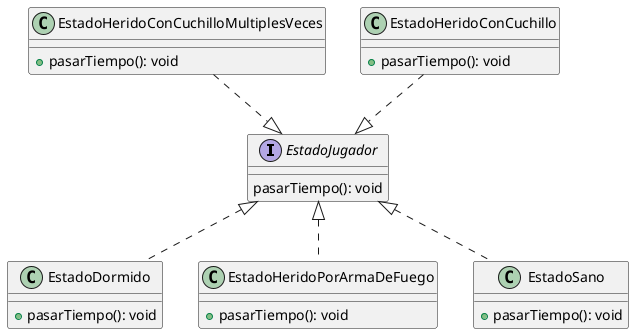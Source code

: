 @startuml

interface EstadoJugador{
    pasarTiempo(): void
}
class EstadoDormido{
    +pasarTiempo(): void
}
class EstadoHeridoConCuchillo{
    +pasarTiempo(): void
}
class EstadoHeridoConCuchilloMultiplesVeces{
    +pasarTiempo(): void
}
class EstadoHeridoPorArmaDeFuego{
    +pasarTiempo(): void
}
class EstadoSano{
    +pasarTiempo(): void
}
EstadoJugador <|.. EstadoDormido
EstadoJugador <|.up. EstadoHeridoConCuchillo
EstadoJugador <|.up. EstadoHeridoConCuchilloMultiplesVeces
EstadoJugador <|.. EstadoHeridoPorArmaDeFuego
EstadoJugador <|.. EstadoSano

@enduml